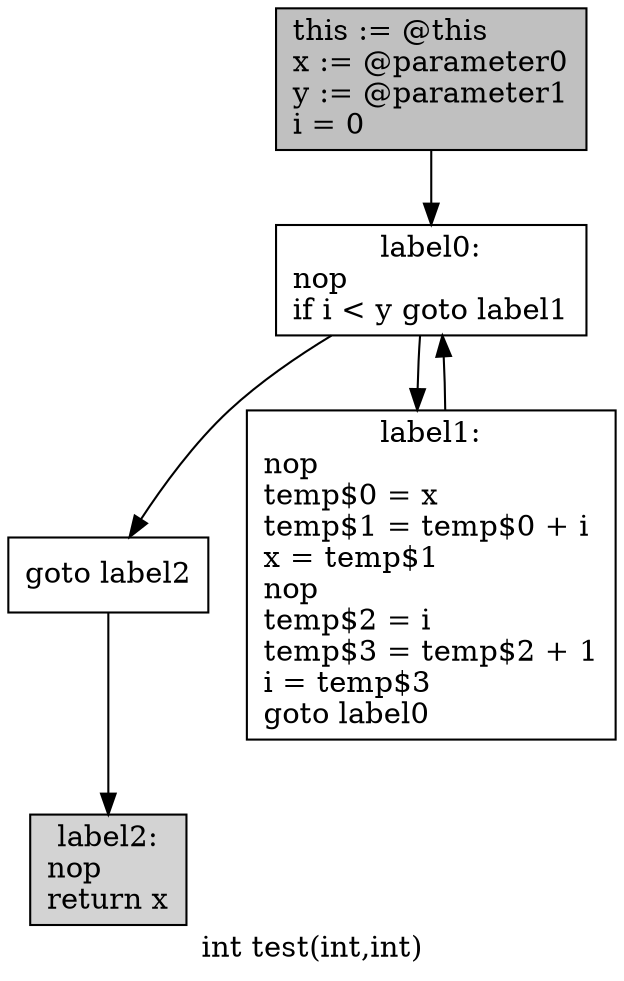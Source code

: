 digraph "int test(int,int)" {
    label="int test(int,int)";
    node [shape=box];
    "0" [style=filled,fillcolor=gray,label="this := @this\lx := @parameter0\ly := @parameter1\li = 0\l",];
    "1" [label="label0:\nnop\lif i < y goto label1\l",];
    "0"->"1";
    "2" [label="goto label2\l",];
    "1"->"2";
    "3" [label="label1:\nnop\ltemp$0 = x\ltemp$1 = temp$0 + i\lx = temp$1\lnop\ltemp$2 = i\ltemp$3 = temp$2 + 1\li = temp$3\lgoto label0\l",];
    "1"->"3";
    "4" [style=filled,fillcolor=lightgray,label="label2:\nnop\lreturn x\l",];
    "2"->"4";
    "3"->"1";
}
